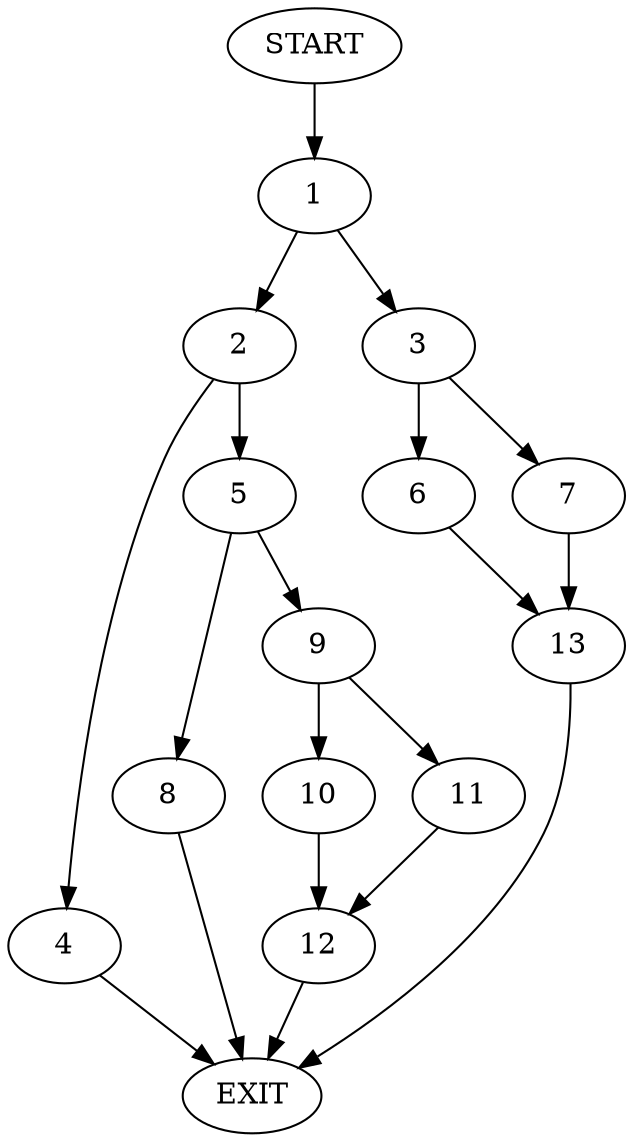 digraph {
0 [label="START"]
14 [label="EXIT"]
0 -> 1
1 -> 2
1 -> 3
2 -> 4
2 -> 5
3 -> 6
3 -> 7
4 -> 14
5 -> 8
5 -> 9
9 -> 10
9 -> 11
8 -> 14
11 -> 12
10 -> 12
12 -> 14
7 -> 13
6 -> 13
13 -> 14
}
